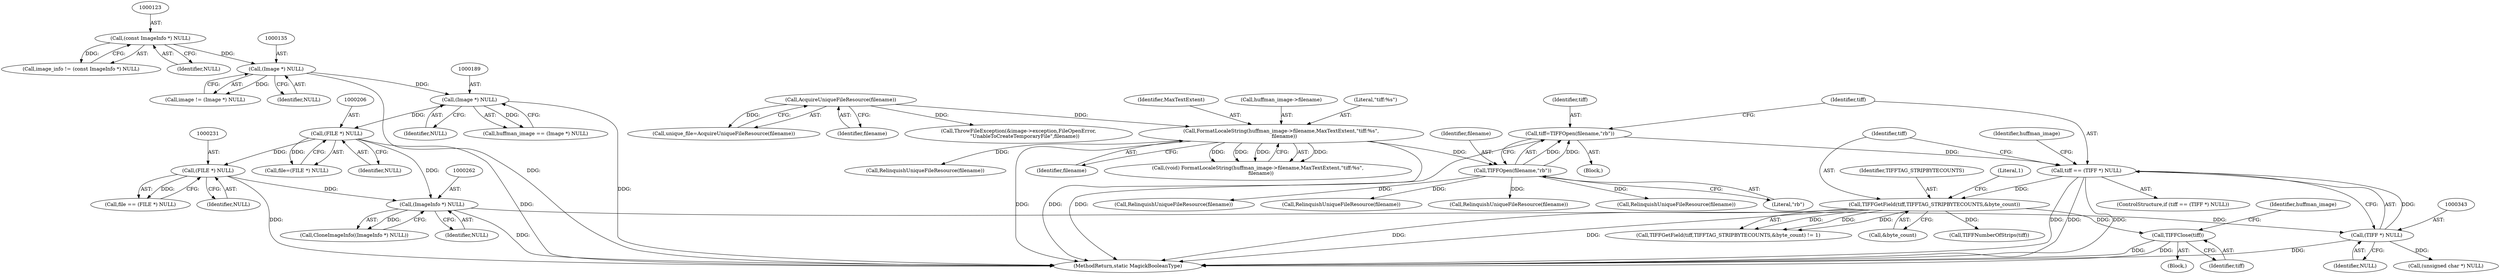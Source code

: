digraph "0_ImageMagick_10b3823a7619ed22d42764733eb052c4159bc8c1_3@pointer" {
"1000379" [label="(Call,TIFFClose(tiff))"];
"1000372" [label="(Call,TIFFGetField(tiff,TIFFTAG_STRIPBYTECOUNTS,&byte_count))"];
"1000340" [label="(Call,tiff == (TIFF *) NULL)"];
"1000334" [label="(Call,tiff=TIFFOpen(filename,\"rb\"))"];
"1000336" [label="(Call,TIFFOpen(filename,\"rb\"))"];
"1000246" [label="(Call,FormatLocaleString(huffman_image->filename,MaxTextExtent,\"tiff:%s\",\n    filename))"];
"1000210" [label="(Call,AcquireUniqueFileResource(filename))"];
"1000342" [label="(Call,(TIFF *) NULL)"];
"1000261" [label="(Call,(ImageInfo *) NULL)"];
"1000205" [label="(Call,(FILE *) NULL)"];
"1000188" [label="(Call,(Image *) NULL)"];
"1000134" [label="(Call,(Image *) NULL)"];
"1000122" [label="(Call,(const ImageInfo *) NULL)"];
"1000230" [label="(Call,(FILE *) NULL)"];
"1000251" [label="(Literal,\"tiff:%s\")"];
"1000246" [label="(Call,FormatLocaleString(huffman_image->filename,MaxTextExtent,\"tiff:%s\",\n    filename))"];
"1000382" [label="(Identifier,huffman_image)"];
"1000374" [label="(Identifier,TIFFTAG_STRIPBYTECOUNTS)"];
"1000263" [label="(Identifier,NULL)"];
"1000340" [label="(Call,tiff == (TIFF *) NULL)"];
"1000373" [label="(Identifier,tiff)"];
"1000261" [label="(Call,(ImageInfo *) NULL)"];
"1000371" [label="(Call,TIFFGetField(tiff,TIFFTAG_STRIPBYTECOUNTS,&byte_count) != 1)"];
"1000378" [label="(Block,)"];
"1000250" [label="(Identifier,MaxTextExtent)"];
"1000132" [label="(Call,image != (Image *) NULL)"];
"1000122" [label="(Call,(const ImageInfo *) NULL)"];
"1000232" [label="(Identifier,NULL)"];
"1000247" [label="(Call,huffman_image->filename)"];
"1000211" [label="(Identifier,filename)"];
"1000203" [label="(Call,file=(FILE *) NULL)"];
"1000136" [label="(Identifier,NULL)"];
"1000334" [label="(Call,tiff=TIFFOpen(filename,\"rb\"))"];
"1000339" [label="(ControlStructure,if (tiff == (TIFF *) NULL))"];
"1000437" [label="(Call,(unsigned char *) NULL)"];
"1000377" [label="(Literal,1)"];
"1000188" [label="(Call,(Image *) NULL)"];
"1000338" [label="(Literal,\"rb\")"];
"1000330" [label="(Call,RelinquishUniqueFileResource(filename))"];
"1000205" [label="(Call,(FILE *) NULL)"];
"1000134" [label="(Call,(Image *) NULL)"];
"1000391" [label="(Call,RelinquishUniqueFileResource(filename))"];
"1000210" [label="(Call,AcquireUniqueFileResource(filename))"];
"1000230" [label="(Call,(FILE *) NULL)"];
"1000523" [label="(MethodReturn,static MagickBooleanType)"];
"1000260" [label="(Call,CloneImageInfo((ImageInfo *) NULL))"];
"1000372" [label="(Call,TIFFGetField(tiff,TIFFTAG_STRIPBYTECOUNTS,&byte_count))"];
"1000190" [label="(Identifier,NULL)"];
"1000341" [label="(Identifier,tiff)"];
"1000344" [label="(Identifier,NULL)"];
"1000186" [label="(Call,huffman_image == (Image *) NULL)"];
"1000208" [label="(Call,unique_file=AcquireUniqueFileResource(filename))"];
"1000375" [label="(Call,&byte_count)"];
"1000408" [label="(Call,TIFFNumberOfStrips(tiff))"];
"1000347" [label="(Identifier,huffman_image)"];
"1000335" [label="(Identifier,tiff)"];
"1000337" [label="(Identifier,filename)"];
"1000453" [label="(Call,RelinquishUniqueFileResource(filename))"];
"1000379" [label="(Call,TIFFClose(tiff))"];
"1000356" [label="(Call,RelinquishUniqueFileResource(filename))"];
"1000252" [label="(Identifier,filename)"];
"1000120" [label="(Call,image_info != (const ImageInfo *) NULL)"];
"1000380" [label="(Identifier,tiff)"];
"1000336" [label="(Call,TIFFOpen(filename,\"rb\"))"];
"1000106" [label="(Block,)"];
"1000244" [label="(Call,(void) FormatLocaleString(huffman_image->filename,MaxTextExtent,\"tiff:%s\",\n    filename))"];
"1000207" [label="(Identifier,NULL)"];
"1000228" [label="(Call,file == (FILE *) NULL)"];
"1000515" [label="(Call,RelinquishUniqueFileResource(filename))"];
"1000342" [label="(Call,(TIFF *) NULL)"];
"1000234" [label="(Call,ThrowFileException(&image->exception,FileOpenError,\n        \"UnableToCreateTemporaryFile\",filename))"];
"1000124" [label="(Identifier,NULL)"];
"1000379" -> "1000378"  [label="AST: "];
"1000379" -> "1000380"  [label="CFG: "];
"1000380" -> "1000379"  [label="AST: "];
"1000382" -> "1000379"  [label="CFG: "];
"1000379" -> "1000523"  [label="DDG: "];
"1000379" -> "1000523"  [label="DDG: "];
"1000372" -> "1000379"  [label="DDG: "];
"1000372" -> "1000371"  [label="AST: "];
"1000372" -> "1000375"  [label="CFG: "];
"1000373" -> "1000372"  [label="AST: "];
"1000374" -> "1000372"  [label="AST: "];
"1000375" -> "1000372"  [label="AST: "];
"1000377" -> "1000372"  [label="CFG: "];
"1000372" -> "1000523"  [label="DDG: "];
"1000372" -> "1000523"  [label="DDG: "];
"1000372" -> "1000371"  [label="DDG: "];
"1000372" -> "1000371"  [label="DDG: "];
"1000372" -> "1000371"  [label="DDG: "];
"1000340" -> "1000372"  [label="DDG: "];
"1000372" -> "1000408"  [label="DDG: "];
"1000340" -> "1000339"  [label="AST: "];
"1000340" -> "1000342"  [label="CFG: "];
"1000341" -> "1000340"  [label="AST: "];
"1000342" -> "1000340"  [label="AST: "];
"1000347" -> "1000340"  [label="CFG: "];
"1000373" -> "1000340"  [label="CFG: "];
"1000340" -> "1000523"  [label="DDG: "];
"1000340" -> "1000523"  [label="DDG: "];
"1000340" -> "1000523"  [label="DDG: "];
"1000334" -> "1000340"  [label="DDG: "];
"1000342" -> "1000340"  [label="DDG: "];
"1000334" -> "1000106"  [label="AST: "];
"1000334" -> "1000336"  [label="CFG: "];
"1000335" -> "1000334"  [label="AST: "];
"1000336" -> "1000334"  [label="AST: "];
"1000341" -> "1000334"  [label="CFG: "];
"1000334" -> "1000523"  [label="DDG: "];
"1000336" -> "1000334"  [label="DDG: "];
"1000336" -> "1000334"  [label="DDG: "];
"1000336" -> "1000338"  [label="CFG: "];
"1000337" -> "1000336"  [label="AST: "];
"1000338" -> "1000336"  [label="AST: "];
"1000246" -> "1000336"  [label="DDG: "];
"1000336" -> "1000356"  [label="DDG: "];
"1000336" -> "1000391"  [label="DDG: "];
"1000336" -> "1000453"  [label="DDG: "];
"1000336" -> "1000515"  [label="DDG: "];
"1000246" -> "1000244"  [label="AST: "];
"1000246" -> "1000252"  [label="CFG: "];
"1000247" -> "1000246"  [label="AST: "];
"1000250" -> "1000246"  [label="AST: "];
"1000251" -> "1000246"  [label="AST: "];
"1000252" -> "1000246"  [label="AST: "];
"1000244" -> "1000246"  [label="CFG: "];
"1000246" -> "1000523"  [label="DDG: "];
"1000246" -> "1000523"  [label="DDG: "];
"1000246" -> "1000244"  [label="DDG: "];
"1000246" -> "1000244"  [label="DDG: "];
"1000246" -> "1000244"  [label="DDG: "];
"1000246" -> "1000244"  [label="DDG: "];
"1000210" -> "1000246"  [label="DDG: "];
"1000246" -> "1000330"  [label="DDG: "];
"1000210" -> "1000208"  [label="AST: "];
"1000210" -> "1000211"  [label="CFG: "];
"1000211" -> "1000210"  [label="AST: "];
"1000208" -> "1000210"  [label="CFG: "];
"1000210" -> "1000208"  [label="DDG: "];
"1000210" -> "1000234"  [label="DDG: "];
"1000342" -> "1000344"  [label="CFG: "];
"1000343" -> "1000342"  [label="AST: "];
"1000344" -> "1000342"  [label="AST: "];
"1000342" -> "1000523"  [label="DDG: "];
"1000261" -> "1000342"  [label="DDG: "];
"1000342" -> "1000437"  [label="DDG: "];
"1000261" -> "1000260"  [label="AST: "];
"1000261" -> "1000263"  [label="CFG: "];
"1000262" -> "1000261"  [label="AST: "];
"1000263" -> "1000261"  [label="AST: "];
"1000260" -> "1000261"  [label="CFG: "];
"1000261" -> "1000523"  [label="DDG: "];
"1000261" -> "1000260"  [label="DDG: "];
"1000205" -> "1000261"  [label="DDG: "];
"1000230" -> "1000261"  [label="DDG: "];
"1000205" -> "1000203"  [label="AST: "];
"1000205" -> "1000207"  [label="CFG: "];
"1000206" -> "1000205"  [label="AST: "];
"1000207" -> "1000205"  [label="AST: "];
"1000203" -> "1000205"  [label="CFG: "];
"1000205" -> "1000523"  [label="DDG: "];
"1000205" -> "1000203"  [label="DDG: "];
"1000188" -> "1000205"  [label="DDG: "];
"1000205" -> "1000230"  [label="DDG: "];
"1000188" -> "1000186"  [label="AST: "];
"1000188" -> "1000190"  [label="CFG: "];
"1000189" -> "1000188"  [label="AST: "];
"1000190" -> "1000188"  [label="AST: "];
"1000186" -> "1000188"  [label="CFG: "];
"1000188" -> "1000523"  [label="DDG: "];
"1000188" -> "1000186"  [label="DDG: "];
"1000134" -> "1000188"  [label="DDG: "];
"1000134" -> "1000132"  [label="AST: "];
"1000134" -> "1000136"  [label="CFG: "];
"1000135" -> "1000134"  [label="AST: "];
"1000136" -> "1000134"  [label="AST: "];
"1000132" -> "1000134"  [label="CFG: "];
"1000134" -> "1000523"  [label="DDG: "];
"1000134" -> "1000132"  [label="DDG: "];
"1000122" -> "1000134"  [label="DDG: "];
"1000122" -> "1000120"  [label="AST: "];
"1000122" -> "1000124"  [label="CFG: "];
"1000123" -> "1000122"  [label="AST: "];
"1000124" -> "1000122"  [label="AST: "];
"1000120" -> "1000122"  [label="CFG: "];
"1000122" -> "1000120"  [label="DDG: "];
"1000230" -> "1000228"  [label="AST: "];
"1000230" -> "1000232"  [label="CFG: "];
"1000231" -> "1000230"  [label="AST: "];
"1000232" -> "1000230"  [label="AST: "];
"1000228" -> "1000230"  [label="CFG: "];
"1000230" -> "1000523"  [label="DDG: "];
"1000230" -> "1000228"  [label="DDG: "];
}
